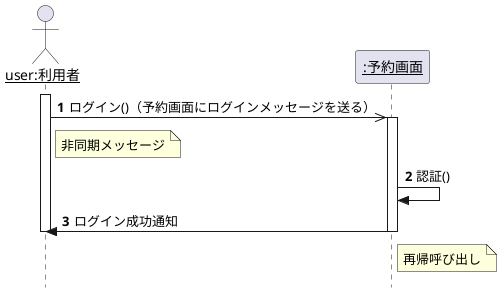 @startuml 演習4-2
hide footbox
 'メッセージに自動で番号を降る
 autonumber
' 厳密なUMLに準拠する
skinparam style strictuml
actor "<u>user:利用者</u>" as user
participant "<u>:予約画面</u>" as yoyaku

    activate user
        user ->> yoyaku: ログイン()（予約画面にログインメッセージを送る） 
        note right of user:非同期メッセージ
        activate yoyaku
            yoyaku -> yoyaku: 認証()
            yoyaku -> user: ログイン成功通知
            note right of yoyaku: 再帰呼び出し
        deactivate yoyaku
    deactivate user


@enduml